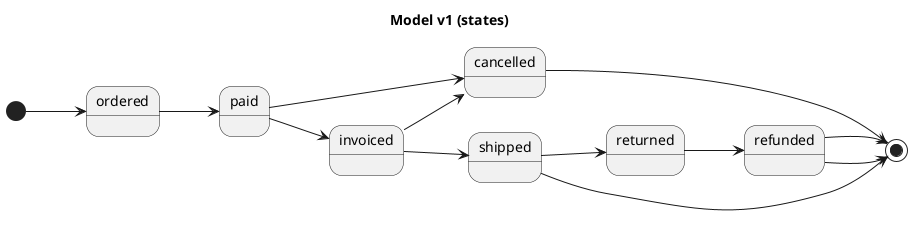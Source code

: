 @startuml

title <b>Model v1 (states)</b>
left to right direction
skinparam shadowing false

[*] --> ordered
ordered --> paid
paid --> invoiced
paid --> cancelled
invoiced --> cancelled
invoiced --> shipped
shipped --> returned
returned --> refunded
refunded --> [*]
shipped --> [*]
cancelled --> [*]
refunded --> [*]
@enduml
